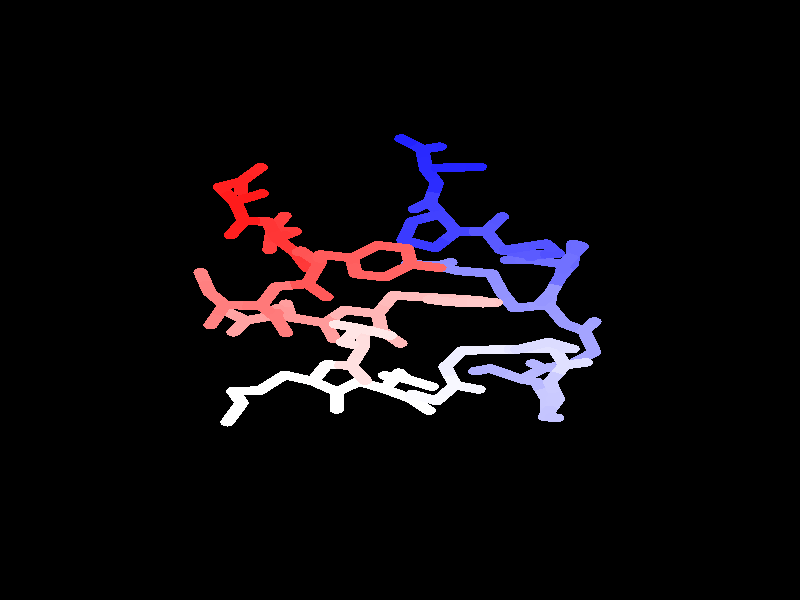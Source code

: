 // 
// Molecular graphics export from VMD 1.9.3
// http://www.ks.uiuc.edu/Research/vmd/
// Requires POV-Ray 3.5 or later
// 
// POV 3.x input script : vmdscene4.pov 
// try povray +W669 +H834 -Ivmdscene4.pov -Ovmdscene4.pov.tga +P +X +A +FT +C
#if (version < 3.5) 
#error "VMD POV3DisplayDevice has been compiled for POV-Ray 3.5 or above.\nPlease upgrade POV-Ray or recompile VMD."
#end 
#declare VMD_clip_on=array[3] {0, 0, 0};
#declare VMD_clip=array[3];
#declare VMD_scaledclip=array[3];
#declare VMD_line_width=0.0020;
#macro VMDC ( C1 )
  texture { pigment { rgbt C1 }}
#end
#macro VMD_point (P1, R1, C1)
  #local T = texture { finish { ambient 1.0 diffuse 0.0 phong 0.0 specular 0.0 } pigment { C1 } }
  #if(VMD_clip_on[2])
  intersection {
    sphere {P1, R1 texture {T} #if(VMD_clip_on[1]) clipped_by {VMD_clip[1]} #end no_shadow}
    VMD_clip[2]
  }
  #else
  sphere {P1, R1 texture {T} #if(VMD_clip_on[1]) clipped_by {VMD_clip[1]} #end no_shadow}
  #end
#end
#macro VMD_line (P1, P2, C1)
  #local T = texture { finish { ambient 1.0 diffuse 0.0 phong 0.0 specular 0.0 } pigment { C1 } }
  #if(VMD_clip_on[2])
  intersection {
    cylinder {P1, P2, VMD_line_width texture {T} #if(VMD_clip_on[1]) clipped_by {VMD_clip[1]} #end no_shadow}
    VMD_clip[2]
  }
  #else
  cylinder {P1, P2, VMD_line_width texture {T} #if(VMD_clip_on[1]) clipped_by {VMD_clip[1]} #end no_shadow}
  #end
#end
#macro VMD_sphere (P1, R1, C1)
  #local T = texture { pigment { C1 } }
  #if(VMD_clip_on[2])
  intersection {
    sphere {P1, R1 texture {T} #if(VMD_clip_on[1]) clipped_by {VMD_clip[1]} #end no_shadow}
    VMD_clip[2]
  }
  #else
  sphere {P1, R1 texture {T} #if(VMD_clip_on[1]) clipped_by {VMD_clip[1]} #end no_shadow}
  #end
#end
#macro VMD_cylinder (P1, P2, R1, C1, O1)
  #local T = texture { pigment { C1 } }
  #if(VMD_clip_on[2])
  intersection {
    cylinder {P1, P2, R1 #if(O1) open #end texture {T} #if(VMD_clip_on[1]) clipped_by {VMD_clip[1]} #end no_shadow}
    VMD_clip[2]
  }
  #else
  cylinder {P1, P2, R1 #if(O1) open #end texture {T} #if(VMD_clip_on[1]) clipped_by {VMD_clip[1]} #end no_shadow}
  #end
#end
#macro VMD_cone (P1, P2, R1, C1)
  #local T = texture { pigment { C1 } }
  #if(VMD_clip_on[2])
  intersection {
    cone {P1, R1, P2, VMD_line_width texture {T} #if(VMD_clip_on[1]) clipped_by {VMD_clip[1]} #end no_shadow}
    VMD_clip[2]
  }
  #else
  cone {P1, R1, P2, VMD_line_width texture {T} #if(VMD_clip_on[1]) clipped_by {VMD_clip[1]} #end no_shadow}
  #end
#end
#macro VMD_triangle (P1, P2, P3, N1, N2, N3, C1)
  #local T = texture { pigment { C1 } }
  smooth_triangle {P1, N1, P2, N2, P3, N3 texture {T} #if(VMD_clip_on[1]) clipped_by {VMD_clip[1]} #end no_shadow}
#end
#macro VMD_tricolor (P1, P2, P3, N1, N2, N3, C1, C2, C3)
  #local NX = P2-P1;
  #local NY = P3-P1;
  #local NZ = vcross(NX, NY);
  #local T = texture { pigment {
    average pigment_map {
      [1 gradient x color_map {[0 rgb 0] [1 C2*3]}]
      [1 gradient y color_map {[0 rgb 0] [1 C3*3]}]
      [1 gradient z color_map {[0 rgb 0] [1 C1*3]}]
    }
    matrix <1.01,0,1,0,1.01,1,0,0,1,-.002,-.002,-1>
    matrix <NX.x,NX.y,NX.z,NY.x,NY.y,NY.z,NZ.x,NZ.y,NZ.z,P1.x,P1.y,P1.z>
  } }
  smooth_triangle {P1, N1, P2, N2, P3, N3 texture {T} #if(VMD_clip_on[1]) clipped_by {VMD_clip[1]} #end no_shadow}
#end
camera {
  orthographic
  location <0.0000, 0.0000, -2.0000>
  look_at <-0.0000, -0.0000, 2.0000>
  up <0.0000, 3.0000, 0.0000>
  right <2.4065, 0.0000, 0.0000>
}
light_source { 
  <-0.1000, 0.1000, -1.0000> 
  color rgb<1.000, 1.000, 1.000> 
  parallel 
  point_at <0.0, 0.0, 0.0> 
}
light_source { 
  <1.0000, 2.0000, -0.5000> 
  color rgb<1.000, 1.000, 1.000> 
  parallel 
  point_at <0.0, 0.0, 0.0> 
}
background {
  color rgb<0.000, 0.000, 0.000>
}
fog {
  distance 3.1250 
  fog_type 1 
  color rgb<0.000, 0.000, 0.000> 
} 
#default { texture {
 finish { ambient 0.000 diffuse 0.650 phong 0.1 phong_size 40.000 specular 0.500 }
} }
#declare VMD_line_width=0.0020;
// MoleculeID: 0 ReprID: 0 Beginning CPK
// MoleculeID: 0 ReprID: 0 Beginning VDW
VMD_sphere(<-0.4152,0.5325,-0.1356>,0.0215,rgbt<1.000,0.100,0.100,0.000>)
VMD_sphere(<-0.4966,0.4923,-0.0810>,0.0215,rgbt<1.000,0.106,0.106,0.000>)
VMD_sphere(<-0.4695,0.3963,-0.0350>,0.0215,rgbt<1.000,0.112,0.112,0.000>)
VMD_sphere(<-0.5093,0.3242,-0.0639>,0.0215,rgbt<1.000,0.120,0.120,0.000>)
VMD_sphere(<-0.5419,0.5660,-0.0119>,0.0215,rgbt<1.000,0.125,0.125,0.000>)
VMD_sphere(<-0.4787,0.5909,0.0735>,0.0215,rgbt<1.000,0.131,0.131,0.000>)
VMD_sphere(<-0.4783,0.5414,0.1450>,0.0215,rgbt<1.000,0.139,0.139,0.000>)
VMD_sphere(<-0.4186,0.6635,0.0678>,0.0215,rgbt<1.000,0.145,0.145,0.000>)
VMD_sphere(<-0.3989,0.3925,0.0295>,0.0215,rgbt<1.000,0.206,0.206,0.000>)
VMD_sphere(<-0.3693,0.3072,0.0838>,0.0215,rgbt<1.000,0.211,0.211,0.000>)
VMD_sphere(<-0.3108,0.2323,0.0273>,0.0215,rgbt<1.000,0.217,0.217,0.000>)
VMD_sphere(<-0.2792,0.1607,0.0679>,0.0215,rgbt<1.000,0.225,0.225,0.000>)
VMD_sphere(<-0.3162,0.3429,0.1741>,0.0215,rgbt<1.000,0.231,0.231,0.000>)
VMD_sphere(<-0.3840,0.3485,0.2609>,0.0215,rgbt<1.000,0.237,0.237,0.000>)
VMD_sphere(<-0.3474,0.4210,0.3342>,0.0215,rgbt<1.000,0.245,0.245,0.000>)
VMD_sphere(<-0.3928,0.2502,0.3086>,0.0215,rgbt<1.000,0.251,0.251,0.000>)
VMD_sphere(<-0.2981,0.2465,-0.0665>,0.0215,rgbt<1.000,0.331,0.331,0.000>)
VMD_sphere(<-0.2418,0.1845,-0.1295>,0.0215,rgbt<1.000,0.337,0.337,0.000>)
VMD_sphere(<-0.2786,0.0809,-0.1322>,0.0215,rgbt<1.000,0.342,0.342,0.000>)
VMD_sphere(<-0.2213,0.0145,-0.1400>,0.0215,rgbt<1.000,0.350,0.350,0.000>)
VMD_sphere(<-0.2389,0.2278,-0.2306>,0.0215,rgbt<1.000,0.356,0.356,0.000>)
VMD_sphere(<-0.1450,0.2100,-0.2816>,0.0215,rgbt<1.000,0.364,0.364,0.000>)
VMD_sphere(<-0.0685,0.2739,-0.2672>,0.0215,rgbt<1.000,0.370,0.370,0.000>)
VMD_sphere(<-0.1330,0.1302,-0.3418>,0.0215,rgbt<1.000,0.376,0.376,0.000>)
VMD_sphere(<0.0206,0.2577,-0.3112>,0.0215,rgbt<1.000,0.383,0.383,0.000>)
VMD_sphere(<-0.0445,0.1144,-0.3872>,0.0215,rgbt<1.000,0.389,0.389,0.000>)
VMD_sphere(<0.0327,0.1778,-0.3715>,0.0215,rgbt<1.000,0.395,0.395,0.000>)
VMD_sphere(<0.1186,0.1610,-0.4140>,0.0215,rgbt<1.000,0.403,0.403,0.000>)
VMD_sphere(<-0.3732,0.0666,-0.1213>,0.0215,rgbt<1.000,0.470,0.470,0.000>)
VMD_sphere(<-0.4171,-0.0287,-0.1148>,0.0215,rgbt<1.000,0.475,0.475,0.000>)
VMD_sphere(<-0.3736,-0.0846,-0.0312>,0.0215,rgbt<1.000,0.481,0.481,0.000>)
VMD_sphere(<-0.3423,-0.1652,-0.0456>,0.0215,rgbt<1.000,0.489,0.489,0.000>)
VMD_sphere(<-0.5275,-0.0245,-0.1066>,0.0215,rgbt<1.000,0.495,0.495,0.000>)
VMD_sphere(<-0.5729,0.0377,-0.1862>,0.0215,rgbt<1.000,0.501,0.501,0.000>)
VMD_sphere(<-0.5699,-0.1260,-0.1117>,0.0215,rgbt<1.000,0.509,0.509,0.000>)
VMD_sphere(<-0.6000,0.1384,-0.1518>,0.0215,rgbt<1.000,0.514,0.514,0.000>)
VMD_sphere(<-0.3689,-0.0415,0.0542>,0.0215,rgbt<1.000,0.595,0.595,0.000>)
VMD_sphere(<-0.3305,-0.0868,0.1405>,0.0215,rgbt<1.000,0.600,0.600,0.000>)
VMD_sphere(<-0.2251,-0.1151,0.1271>,0.0215,rgbt<1.000,0.606,0.606,0.000>)
VMD_sphere(<-0.1977,-0.1957,0.1497>,0.0215,rgbt<1.000,0.614,0.614,0.000>)
VMD_sphere(<-0.3433,-0.0188,0.2265>,0.0215,rgbt<1.000,0.620,0.620,0.000>)
VMD_sphere(<-0.3591,-0.0722,0.3211>,0.0215,rgbt<1.000,0.628,0.628,0.000>)
VMD_sphere(<-0.4635,-0.1025,0.3333>,0.0215,rgbt<1.000,0.634,0.634,0.000>)
VMD_sphere(<-0.5010,-0.1614,0.2809>,0.0215,rgbt<1.000,0.640,0.640,0.000>)
VMD_sphere(<-0.5148,-0.0621,0.4016>,0.0215,rgbt<1.000,0.647,0.647,0.000>)
VMD_sphere(<-0.1672,-0.0503,0.0865>,0.0215,rgbt<1.000,0.706,0.706,0.000>)
VMD_sphere(<-0.0667,-0.0689,0.0627>,0.0215,rgbt<1.000,0.712,0.712,0.000>)
VMD_sphere(<-0.0554,-0.1523,-0.0080>,0.0215,rgbt<1.000,0.720,0.720,0.000>)
VMD_sphere(<0.0014,-0.2172,0.0099>,0.0215,rgbt<1.000,0.726,0.726,0.000>)
VMD_sphere(<-0.0204,0.0229,0.0247>,0.0215,rgbt<1.000,0.733,0.733,0.000>)
VMD_sphere(<0.0831,0.0135,-0.0018>,0.0215,rgbt<1.000,0.739,0.739,0.000>)
VMD_sphere(<0.1569,0.0071,0.0604>,0.0215,rgbt<1.000,0.745,0.745,0.000>)
VMD_sphere(<0.1254,0.0052,-0.0970>,0.0215,rgbt<1.000,0.753,0.753,0.000>)
VMD_sphere(<0.2416,-0.0019,0.0105>,0.0215,rgbt<1.000,0.759,0.759,0.000>)
VMD_sphere(<0.2265,-0.0036,-0.0867>,0.0215,rgbt<1.000,0.767,0.767,0.000>)
VMD_sphere(<0.0888,0.0020,-0.1909>,0.0215,rgbt<1.000,0.773,0.773,0.000>)
VMD_sphere(<0.2886,-0.0128,-0.1648>,0.0215,rgbt<1.000,0.778,0.778,0.000>)
VMD_sphere(<0.1502,-0.0101,-0.2699>,0.0215,rgbt<1.000,0.786,0.786,0.000>)
VMD_sphere(<0.2497,-0.0161,-0.2574>,0.0215,rgbt<1.000,0.792,0.792,0.000>)
VMD_sphere(<-0.1109,-0.1536,-0.0863>,0.0215,rgbt<1.000,0.864,0.864,0.000>)
VMD_sphere(<-0.1119,-0.2349,-0.1525>,0.0215,rgbt<1.000,0.872,0.872,0.000>)
VMD_sphere(<-0.1471,-0.3274,-0.1046>,0.0215,rgbt<1.000,0.878,0.878,0.000>)
VMD_sphere(<-0.1049,-0.4026,-0.1218>,0.0215,rgbt<1.000,0.884,0.884,0.000>)
VMD_sphere(<-0.1717,-0.2116,-0.2419>,0.0215,rgbt<1.000,0.892,0.892,0.000>)
VMD_sphere(<-0.1248,-0.1404,-0.3117>,0.0215,rgbt<1.000,0.898,0.898,0.000>)
VMD_sphere(<-0.1931,-0.1217,-0.3952>,0.0215,rgbt<1.000,0.904,0.904,0.000>)
VMD_sphere(<-0.0301,-0.1776,-0.3531>,0.0215,rgbt<1.000,0.911,0.911,0.000>)
VMD_sphere(<-0.2210,-0.3229,-0.0433>,0.0215,rgbt<1.000,0.990,0.990,0.000>)
VMD_sphere(<-0.2622,-0.4059,0.0066>,0.0215,rgbt<1.000,0.997,0.997,0.000>)
VMD_sphere(<-0.1886,-0.4596,0.0672>,0.0215,rgbt<1.000,1.000,1.000,0.000>)
VMD_sphere(<-0.1904,-0.5474,0.0690>,0.0215,rgbt<1.000,1.000,1.000,0.000>)
VMD_sphere(<-0.3470,-0.3746,0.0698>,0.0215,rgbt<1.000,1.000,1.000,0.000>)
VMD_sphere(<-0.4223,-0.4531,0.0879>,0.0215,rgbt<1.000,1.000,1.000,0.000>)
VMD_sphere(<-0.5016,-0.4556,0.0115>,0.0215,rgbt<1.000,1.000,1.000,0.000>)
VMD_sphere(<-0.4765,-0.5142,-0.0781>,0.0215,rgbt<1.000,1.000,1.000,0.000>)
VMD_sphere(<-0.5194,-0.6111,-0.0751>,0.0215,rgbt<1.000,1.000,1.000,0.000>)
VMD_sphere(<-0.1244,-0.4069,0.1144>,0.0215,rgbt<1.000,1.000,1.000,0.000>)
VMD_sphere(<-0.0450,-0.4455,0.1712>,0.0215,rgbt<1.000,1.000,1.000,0.000>)
VMD_sphere(<0.0333,-0.4933,0.1091>,0.0215,rgbt<1.000,1.000,1.000,0.000>)
VMD_sphere(<0.0870,-0.5532,0.1445>,0.0215,rgbt<1.000,1.000,1.000,0.000>)
VMD_sphere(<-0.0035,-0.3636,0.2322>,0.0215,rgbt<1.000,1.000,1.000,0.000>)
VMD_sphere(<0.0177,-0.3945,0.3352>,0.0215,rgbt<1.000,1.000,1.000,0.000>)
VMD_sphere(<0.0964,-0.4332,0.3523>,0.0215,rgbt<1.000,1.000,1.000,0.000>)
VMD_sphere(<-0.0456,-0.3774,0.3960>,0.0215,rgbt<1.000,1.000,1.000,0.000>)
VMD_sphere(<0.0376,-0.4700,0.0160>,0.0215,rgbt<0.986,0.986,1.000,0.000>)
VMD_sphere(<0.1100,-0.5047,-0.0517>,0.0215,rgbt<0.980,0.980,1.000,0.000>)
VMD_sphere(<0.1655,-0.4257,-0.1043>,0.0215,rgbt<0.972,0.972,1.000,0.000>)
VMD_sphere(<0.2364,-0.4470,-0.1522>,0.0215,rgbt<0.966,0.966,1.000,0.000>)
VMD_sphere(<0.1365,-0.3347,-0.0955>,0.0215,rgbt<0.939,0.939,1.000,0.000>)
VMD_sphere(<0.1861,-0.2533,-0.1386>,0.0215,rgbt<0.933,0.933,1.000,0.000>)
VMD_sphere(<0.2910,-0.2477,-0.1059>,0.0215,rgbt<0.927,0.927,1.000,0.000>)
VMD_sphere(<0.3082,-0.2472,-0.0191>,0.0215,rgbt<0.919,0.919,1.000,0.000>)
VMD_sphere(<0.3622,-0.2455,-0.1712>,0.0215,rgbt<0.894,0.894,1.000,0.000>)
VMD_sphere(<0.4638,-0.2427,-0.1452>,0.0215,rgbt<0.886,0.886,1.000,0.000>)
VMD_sphere(<0.4960,-0.3254,-0.0804>,0.0215,rgbt<0.880,0.880,1.000,0.000>)
VMD_sphere(<0.5593,-0.3123,-0.0208>,0.0215,rgbt<0.874,0.874,1.000,0.000>)
VMD_sphere(<0.5194,-0.2448,-0.2400>,0.0215,rgbt<0.866,0.866,1.000,0.000>)
VMD_sphere(<0.4468,-0.2106,-0.3143>,0.0215,rgbt<0.861,0.861,1.000,0.000>)
VMD_sphere(<0.3520,-0.2477,-0.2748>,0.0215,rgbt<0.853,0.853,1.000,0.000>)
VMD_sphere(<0.4510,-0.4096,-0.0887>,0.0215,rgbt<0.800,0.800,1.000,0.000>)
VMD_sphere(<0.4750,-0.4963,-0.0341>,0.0215,rgbt<0.794,0.794,1.000,0.000>)
VMD_sphere(<0.4413,-0.4941,0.0706>,0.0215,rgbt<0.788,0.788,1.000,0.000>)
VMD_sphere(<0.4446,-0.5674,0.1189>,0.0215,rgbt<0.780,0.780,1.000,0.000>)
VMD_sphere(<0.4353,-0.5845,-0.0864>,0.0215,rgbt<0.774,0.774,1.000,0.000>)
VMD_sphere(<0.4733,-0.5891,-0.1803>,0.0215,rgbt<0.767,0.767,1.000,0.000>)
VMD_sphere(<0.4110,-0.4105,0.1064>,0.0215,rgbt<0.728,0.728,1.000,0.000>)
VMD_sphere(<0.3663,-0.3962,0.2007>,0.0215,rgbt<0.722,0.722,1.000,0.000>)
VMD_sphere(<0.4306,-0.3418,0.2715>,0.0215,rgbt<0.714,0.714,1.000,0.000>)
VMD_sphere(<0.3989,-0.3173,0.3497>,0.0215,rgbt<0.708,0.708,1.000,0.000>)
VMD_sphere(<0.2707,-0.3424,0.1913>,0.0215,rgbt<0.702,0.702,1.000,0.000>)
VMD_sphere(<0.2263,-0.3557,0.1016>,0.0215,rgbt<0.694,0.694,1.000,0.000>)
VMD_sphere(<0.5193,-0.3180,0.2438>,0.0215,rgbt<0.655,0.655,1.000,0.000>)
VMD_sphere(<0.5844,-0.2601,0.3025>,0.0215,rgbt<0.649,0.649,1.000,0.000>)
VMD_sphere(<0.5543,-0.1549,0.3128>,0.0215,rgbt<0.642,0.642,1.000,0.000>)
VMD_sphere(<0.5848,-0.1079,0.3806>,0.0215,rgbt<0.636,0.636,1.000,0.000>)
VMD_sphere(<0.4939,-0.1181,0.2478>,0.0215,rgbt<0.608,0.608,1.000,0.000>)
VMD_sphere(<0.4472,-0.0242,0.2557>,0.0215,rgbt<0.602,0.602,1.000,0.000>)
VMD_sphere(<0.4523,0.0305,0.1602>,0.0215,rgbt<0.597,0.597,1.000,0.000>)
VMD_sphere(<0.4251,-0.0105,0.0870>,0.0215,rgbt<0.589,0.589,1.000,0.000>)
VMD_sphere(<0.3433,-0.0402,0.2901>,0.0215,rgbt<0.583,0.583,1.000,0.000>)
VMD_sphere(<0.3056,0.0396,0.3558>,0.0215,rgbt<0.577,0.577,1.000,0.000>)
VMD_sphere(<0.2760,0.1321,0.3037>,0.0215,rgbt<0.569,0.569,1.000,0.000>)
VMD_sphere(<0.1715,0.1464,0.3021>,0.0215,rgbt<0.563,0.563,1.000,0.000>)
VMD_sphere(<0.1162,0.1714,0.3754>,0.0215,rgbt<0.556,0.556,1.000,0.000>)
VMD_sphere(<0.1516,0.1883,0.4607>,0.0215,rgbt<0.550,0.550,1.000,0.000>)
VMD_sphere(<0.0234,0.1798,0.3641>,0.0215,rgbt<0.544,0.544,1.000,0.000>)
VMD_sphere(<0.4843,0.1217,0.1584>,0.0215,rgbt<0.450,0.450,1.000,0.000>)
VMD_sphere(<0.4927,0.1779,0.0701>,0.0215,rgbt<0.444,0.444,1.000,0.000>)
VMD_sphere(<0.3950,0.2016,0.0240>,0.0215,rgbt<0.438,0.438,1.000,0.000>)
VMD_sphere(<0.3218,0.2001,0.0734>,0.0215,rgbt<0.430,0.430,1.000,0.000>)
VMD_sphere(<0.5467,0.2690,0.0994>,0.0215,rgbt<0.425,0.425,1.000,0.000>)
VMD_sphere(<0.5217,0.2809,0.2049>,0.0215,rgbt<0.419,0.419,1.000,0.000>)
VMD_sphere(<0.5178,0.1775,0.2398>,0.0215,rgbt<0.411,0.411,1.000,0.000>)
VMD_sphere(<0.3927,0.2260,-0.0694>,0.0215,rgbt<0.358,0.358,1.000,0.000>)
VMD_sphere(<0.3046,0.2490,-0.1211>,0.0215,rgbt<0.352,0.352,1.000,0.000>)
VMD_sphere(<0.2600,0.3432,-0.0849>,0.0215,rgbt<0.344,0.344,1.000,0.000>)
VMD_sphere(<0.3074,0.4174,-0.0881>,0.0215,rgbt<0.339,0.339,1.000,0.000>)
VMD_sphere(<0.3332,0.2552,-0.2269>,0.0215,rgbt<0.333,0.333,1.000,0.000>)
VMD_sphere(<0.4391,0.2819,-0.2236>,0.0215,rgbt<0.325,0.325,1.000,0.000>)
VMD_sphere(<0.4746,0.2313,-0.1336>,0.0215,rgbt<0.319,0.319,1.000,0.000>)
VMD_sphere(<0.1696,0.3429,-0.0511>,0.0215,rgbt<0.266,0.266,1.000,0.000>)
VMD_sphere(<0.1218,0.4297,-0.0183>,0.0215,rgbt<0.260,0.260,1.000,0.000>)
VMD_sphere(<0.0895,0.4906,-0.1039>,0.0215,rgbt<0.252,0.252,1.000,0.000>)
VMD_sphere(<0.0444,0.4543,-0.1703>,0.0215,rgbt<0.247,0.247,1.000,0.000>)
VMD_sphere(<0.0374,0.3940,0.0419>,0.0215,rgbt<0.239,0.239,1.000,0.000>)
VMD_sphere(<0.0105,0.2991,-0.0052>,0.0215,rgbt<0.233,0.233,1.000,0.000>)
VMD_sphere(<0.1058,0.2609,-0.0432>,0.0215,rgbt<0.227,0.227,1.000,0.000>)
VMD_sphere(<0.1113,0.5835,-0.1015>,0.0215,rgbt<0.174,0.174,1.000,0.000>)
VMD_sphere(<0.0781,0.6562,-0.1700>,0.0215,rgbt<0.166,0.166,1.000,0.000>)
VMD_sphere(<0.0673,0.7526,-0.1200>,0.0215,rgbt<0.161,0.161,1.000,0.000>)
VMD_sphere(<0.1194,0.7665,-0.0480>,0.0215,rgbt<0.155,0.155,1.000,0.000>)
VMD_sphere(<0.1435,0.6623,-0.2578>,0.0215,rgbt<0.147,0.147,1.000,0.000>)
VMD_sphere(<0.2401,0.6655,-0.2297>,0.0215,rgbt<0.141,0.141,1.000,0.000>)
VMD_sphere(<0.0044,0.8071,-0.1516>,0.0215,rgbt<0.133,0.133,1.000,0.000>)
VMD_cylinder(<-0.415164,0.53254,-0.135556>,<-0.455897,0.512415,-0.108299>0.0215,rgbt<1.000,0.100,0.100,0.000>,1)
VMD_cylinder(<-0.49663,0.49229,-0.0810419>,<-0.483089,0.444314,-0.0580419>0.0215,rgbt<1.000,0.106,0.106,0.000>,1)
VMD_cylinder(<-0.49663,0.49229,-0.0810419>,<-0.455897,0.512415,-0.108299>0.0215,rgbt<1.000,0.106,0.106,0.000>,1)
VMD_cylinder(<-0.49663,0.49229,-0.0810419>,<-0.519262,0.529126,-0.0464947>0.0215,rgbt<1.000,0.106,0.106,0.000>,1)
VMD_cylinder(<-0.469548,0.396337,-0.0350419>,<-0.483089,0.444314,-0.0580419>0.0215,rgbt<1.000,0.112,0.112,0.000>,1)
VMD_cylinder(<-0.469548,0.396337,-0.0350419>,<-0.43421,0.394427,-0.00277135>0.0215,rgbt<1.000,0.112,0.112,0.000>,1)
VMD_cylinder(<-0.469548,0.396337,-0.0350419>,<-0.489448,0.360273,-0.0494548>0.0215,rgbt<1.000,0.112,0.112,0.000>,1)
VMD_cylinder(<-0.509349,0.324209,-0.0638678>,<-0.489448,0.360273,-0.0494548>0.0215,rgbt<1.000,0.120,0.120,0.000>,1)
VMD_cylinder(<-0.541893,0.565962,-0.0119476>,<-0.519262,0.529126,-0.0464947>0.0215,rgbt<1.000,0.125,0.125,0.000>,1)
VMD_cylinder(<-0.541893,0.565962,-0.0119476>,<-0.51029,0.578418,0.0307541>0.0215,rgbt<1.000,0.125,0.125,0.000>,1)
VMD_cylinder(<-0.478687,0.590874,0.0734557>,<-0.51029,0.578418,0.0307541>0.0215,rgbt<1.000,0.131,0.131,0.000>,1)
VMD_cylinder(<-0.478687,0.590874,0.0734557>,<-0.448657,0.627182,0.0706519>0.0215,rgbt<1.000,0.131,0.131,0.000>,1)
VMD_cylinder(<-0.478687,0.590874,0.0734557>,<-0.478474,0.566114,0.109207>0.0215,rgbt<1.000,0.131,0.131,0.000>,1)
VMD_cylinder(<-0.478262,0.541354,0.144958>,<-0.478474,0.566114,0.109207>0.0215,rgbt<1.000,0.139,0.139,0.000>,1)
VMD_cylinder(<-0.418628,0.66349,0.0678482>,<-0.448657,0.627182,0.0706519>0.0215,rgbt<1.000,0.145,0.145,0.000>,1)
VMD_cylinder(<-0.398872,0.392517,0.0294992>,<-0.384078,0.349852,0.0566349>0.0215,rgbt<1.000,0.206,0.206,0.000>,1)
VMD_cylinder(<-0.398872,0.392517,0.0294992>,<-0.43421,0.394427,-0.00277135>0.0215,rgbt<1.000,0.206,0.206,0.000>,1)
VMD_cylinder(<-0.369285,0.307186,0.0837705>,<-0.384078,0.349852,0.0566349>0.0215,rgbt<1.000,0.211,0.211,0.000>,1)
VMD_cylinder(<-0.369285,0.307186,0.0837705>,<-0.342734,0.325037,0.128925>0.0215,rgbt<1.000,0.211,0.211,0.000>,1)
VMD_cylinder(<-0.369285,0.307186,0.0837705>,<-0.340052,0.269725,0.0555533>0.0215,rgbt<1.000,0.211,0.211,0.000>,1)
VMD_cylinder(<-0.310819,0.232263,0.027336>,<-0.340052,0.269725,0.0555533>0.0215,rgbt<1.000,0.217,0.217,0.000>,1)
VMD_cylinder(<-0.310819,0.232263,0.027336>,<-0.295034,0.196499,0.0476371>0.0215,rgbt<1.000,0.217,0.217,0.000>,1)
VMD_cylinder(<-0.310819,0.232263,0.027336>,<-0.304461,0.239382,-0.0195755>0.0215,rgbt<1.000,0.217,0.217,0.000>,1)
VMD_cylinder(<-0.279249,0.160734,0.0679382>,<-0.295034,0.196499,0.0476371>0.0215,rgbt<1.000,0.225,0.225,0.000>,1)
VMD_cylinder(<-0.316182,0.342887,0.174079>,<-0.342734,0.325037,0.128925>0.0215,rgbt<1.000,0.231,0.231,0.000>,1)
VMD_cylinder(<-0.316182,0.342887,0.174079>,<-0.350089,0.345687,0.217493>0.0215,rgbt<1.000,0.231,0.231,0.000>,1)
VMD_cylinder(<-0.383996,0.348487,0.260907>,<-0.388414,0.299333,0.284735>0.0215,rgbt<1.000,0.237,0.237,0.000>,1)
VMD_cylinder(<-0.383996,0.348487,0.260907>,<-0.365721,0.384765,0.297572>0.0215,rgbt<1.000,0.237,0.237,0.000>,1)
VMD_cylinder(<-0.383996,0.348487,0.260907>,<-0.350089,0.345687,0.217493>0.0215,rgbt<1.000,0.237,0.237,0.000>,1)
VMD_cylinder(<-0.347446,0.421043,0.334236>,<-0.365721,0.384765,0.297572>0.0215,rgbt<1.000,0.245,0.245,0.000>,1)
VMD_cylinder(<-0.392832,0.250178,0.308562>,<-0.388414,0.299333,0.284735>0.0215,rgbt<1.000,0.251,0.251,0.000>,1)
VMD_cylinder(<-0.298103,0.246501,-0.066487>,<-0.304461,0.239382,-0.0195755>0.0215,rgbt<1.000,0.331,0.331,0.000>,1)
VMD_cylinder(<-0.298103,0.246501,-0.066487>,<-0.269939,0.215507,-0.0979944>0.0215,rgbt<1.000,0.331,0.331,0.000>,1)
VMD_cylinder(<-0.241775,0.184513,-0.129502>,<-0.260209,0.1327,-0.130843>0.0215,rgbt<1.000,0.337,0.337,0.000>,1)
VMD_cylinder(<-0.241775,0.184513,-0.129502>,<-0.269939,0.215507,-0.0979944>0.0215,rgbt<1.000,0.337,0.337,0.000>,1)
VMD_cylinder(<-0.241775,0.184513,-0.129502>,<-0.240333,0.206163,-0.180045>0.0215,rgbt<1.000,0.337,0.337,0.000>,1)
VMD_cylinder(<-0.278644,0.0808878,-0.132183>,<-0.325929,0.0737535,-0.126761>0.0215,rgbt<1.000,0.342,0.342,0.000>,1)
VMD_cylinder(<-0.278644,0.0808878,-0.132183>,<-0.260209,0.1327,-0.130843>0.0215,rgbt<1.000,0.342,0.342,0.000>,1)
VMD_cylinder(<-0.278644,0.0808878,-0.132183>,<-0.249964,0.047698,-0.136085>0.0215,rgbt<1.000,0.342,0.342,0.000>,1)
VMD_cylinder(<-0.221285,0.0145081,-0.139986>,<-0.249964,0.047698,-0.136085>0.0215,rgbt<1.000,0.350,0.350,0.000>,1)
VMD_cylinder(<-0.238892,0.227813,-0.230589>,<-0.240333,0.206163,-0.180045>0.0215,rgbt<1.000,0.356,0.356,0.000>,1)
VMD_cylinder(<-0.238892,0.227813,-0.230589>,<-0.191952,0.218914,-0.256103>0.0215,rgbt<1.000,0.356,0.356,0.000>,1)
VMD_cylinder(<-0.145011,0.210016,-0.281618>,<-0.191952,0.218914,-0.256103>0.0215,rgbt<1.000,0.364,0.364,0.000>,1)
VMD_cylinder(<-0.145011,0.210016,-0.281618>,<-0.106731,0.241954,-0.274424>0.0215,rgbt<1.000,0.364,0.364,0.000>,1)
VMD_cylinder(<-0.145011,0.210016,-0.281618>,<-0.139028,0.170086,-0.311722>0.0215,rgbt<1.000,0.364,0.364,0.000>,1)
VMD_cylinder(<-0.0684504,0.273892,-0.26723>,<-0.106731,0.241954,-0.274424>0.0215,rgbt<1.000,0.370,0.370,0.000>,1)
VMD_cylinder(<-0.0684504,0.273892,-0.26723>,<-0.023925,0.265818,-0.289193>0.0215,rgbt<1.000,0.370,0.370,0.000>,1)
VMD_cylinder(<-0.133045,0.130156,-0.341826>,<-0.088751,0.122253,-0.364518>0.0215,rgbt<1.000,0.376,0.376,0.000>,1)
VMD_cylinder(<-0.133045,0.130156,-0.341826>,<-0.139028,0.170086,-0.311722>0.0215,rgbt<1.000,0.376,0.376,0.000>,1)
VMD_cylinder(<0.0206005,0.257744,-0.311156>,<0.0266645,0.217767,-0.341311>0.0215,rgbt<1.000,0.383,0.383,0.000>,1)
VMD_cylinder(<0.0206005,0.257744,-0.311156>,<-0.023925,0.265818,-0.289193>0.0215,rgbt<1.000,0.383,0.383,0.000>,1)
VMD_cylinder(<-0.0444567,0.11435,-0.387211>,<-0.00586404,0.14607,-0.379338>0.0215,rgbt<1.000,0.389,0.389,0.000>,1)
VMD_cylinder(<-0.0444567,0.11435,-0.387211>,<-0.088751,0.122253,-0.364518>0.0215,rgbt<1.000,0.389,0.389,0.000>,1)
VMD_cylinder(<0.0327286,0.177789,-0.371466>,<0.0266645,0.217767,-0.341311>0.0215,rgbt<1.000,0.395,0.395,0.000>,1)
VMD_cylinder(<0.0327286,0.177789,-0.371466>,<-0.00586404,0.14607,-0.379338>0.0215,rgbt<1.000,0.395,0.395,0.000>,1)
VMD_cylinder(<0.0327286,0.177789,-0.371466>,<0.0756432,0.169419,-0.392709>0.0215,rgbt<1.000,0.395,0.395,0.000>,1)
VMD_cylinder(<0.118558,0.161049,-0.413953>,<0.0756432,0.169419,-0.392709>0.0215,rgbt<1.000,0.403,0.403,0.000>,1)
VMD_cylinder(<-0.373213,0.0666192,-0.121339>,<-0.395133,0.0189599,-0.118066>0.0215,rgbt<1.000,0.470,0.470,0.000>,1)
VMD_cylinder(<-0.373213,0.0666192,-0.121339>,<-0.325929,0.0737535,-0.126761>0.0215,rgbt<1.000,0.470,0.470,0.000>,1)
VMD_cylinder(<-0.417053,-0.0286994,-0.114792>,<-0.395337,-0.0566618,-0.0730062>0.0215,rgbt<1.000,0.475,0.475,0.000>,1)
VMD_cylinder(<-0.417053,-0.0286994,-0.114792>,<-0.395133,0.0189599,-0.118066>0.0215,rgbt<1.000,0.475,0.475,0.000>,1)
VMD_cylinder(<-0.417053,-0.0286994,-0.114792>,<-0.472297,-0.0265915,-0.11068>0.0215,rgbt<1.000,0.475,0.475,0.000>,1)
VMD_cylinder(<-0.37362,-0.0846242,-0.03122>,<-0.371279,-0.0630768,0.0114986>0.0215,rgbt<1.000,0.481,0.481,0.000>,1)
VMD_cylinder(<-0.37362,-0.0846242,-0.03122>,<-0.35796,-0.124923,-0.0384033>0.0215,rgbt<1.000,0.481,0.481,0.000>,1)
VMD_cylinder(<-0.37362,-0.0846242,-0.03122>,<-0.395337,-0.0566618,-0.0730062>0.0215,rgbt<1.000,0.481,0.481,0.000>,1)
VMD_cylinder(<-0.342299,-0.165223,-0.0455865>,<-0.35796,-0.124923,-0.0384033>0.0215,rgbt<1.000,0.489,0.489,0.000>,1)
VMD_cylinder(<-0.52754,-0.0244837,-0.106568>,<-0.548713,-0.0752646,-0.109157>0.0215,rgbt<1.000,0.495,0.495,0.000>,1)
VMD_cylinder(<-0.52754,-0.0244837,-0.106568>,<-0.472297,-0.0265915,-0.11068>0.0215,rgbt<1.000,0.495,0.495,0.000>,1)
VMD_cylinder(<-0.52754,-0.0244837,-0.106568>,<-0.55024,0.00662713,-0.146408>0.0215,rgbt<1.000,0.495,0.495,0.000>,1)
VMD_cylinder(<-0.57294,0.0377379,-0.186247>,<-0.55024,0.00662713,-0.146408>0.0215,rgbt<1.000,0.501,0.501,0.000>,1)
VMD_cylinder(<-0.57294,0.0377379,-0.186247>,<-0.586458,0.0880614,-0.169002>0.0215,rgbt<1.000,0.501,0.501,0.000>,1)
VMD_cylinder(<-0.569885,-0.126046,-0.111746>,<-0.548713,-0.0752646,-0.109157>0.0215,rgbt<1.000,0.509,0.509,0.000>,1)
VMD_cylinder(<-0.599976,0.138385,-0.151757>,<-0.586458,0.0880614,-0.169002>0.0215,rgbt<1.000,0.514,0.514,0.000>,1)
VMD_cylinder(<-0.368937,-0.0415293,0.0542172>,<-0.349722,-0.0641713,0.0973522>0.0215,rgbt<1.000,0.595,0.595,0.000>,1)
VMD_cylinder(<-0.368937,-0.0415293,0.0542172>,<-0.371279,-0.0630768,0.0114986>0.0215,rgbt<1.000,0.595,0.595,0.000>,1)
VMD_cylinder(<-0.330507,-0.0868134,0.140487>,<-0.349722,-0.0641713,0.0973522>0.0215,rgbt<1.000,0.600,0.600,0.000>,1)
VMD_cylinder(<-0.330507,-0.0868134,0.140487>,<-0.336909,-0.0527825,0.18347>0.0215,rgbt<1.000,0.600,0.600,0.000>,1)
VMD_cylinder(<-0.330507,-0.0868134,0.140487>,<-0.277803,-0.100972,0.133807>0.0215,rgbt<1.000,0.600,0.600,0.000>,1)
VMD_cylinder(<-0.225098,-0.11513,0.127127>,<-0.211421,-0.155417,0.138426>0.0215,rgbt<1.000,0.606,0.606,0.000>,1)
VMD_cylinder(<-0.225098,-0.11513,0.127127>,<-0.277803,-0.100972,0.133807>0.0215,rgbt<1.000,0.606,0.606,0.000>,1)
VMD_cylinder(<-0.225098,-0.11513,0.127127>,<-0.196142,-0.0827269,0.10683>0.0215,rgbt<1.000,0.606,0.606,0.000>,1)
VMD_cylinder(<-0.197743,-0.195704,0.149725>,<-0.211421,-0.155417,0.138426>0.0215,rgbt<1.000,0.614,0.614,0.000>,1)
VMD_cylinder(<-0.343312,-0.0187516,0.226453>,<-0.351189,-0.0454925,0.273793>0.0215,rgbt<1.000,0.620,0.620,0.000>,1)
VMD_cylinder(<-0.343312,-0.0187516,0.226453>,<-0.336909,-0.0527825,0.18347>0.0215,rgbt<1.000,0.620,0.620,0.000>,1)
VMD_cylinder(<-0.359066,-0.0722334,0.321132>,<-0.41127,-0.0873433,0.327226>0.0215,rgbt<1.000,0.628,0.628,0.000>,1)
VMD_cylinder(<-0.359066,-0.0722334,0.321132>,<-0.351189,-0.0454925,0.273793>0.0215,rgbt<1.000,0.628,0.628,0.000>,1)
VMD_cylinder(<-0.463474,-0.102453,0.33332>,<-0.482261,-0.131934,0.307094>0.0215,rgbt<1.000,0.634,0.634,0.000>,1)
VMD_cylinder(<-0.463474,-0.102453,0.33332>,<-0.489113,-0.0822969,0.367472>0.0215,rgbt<1.000,0.634,0.634,0.000>,1)
VMD_cylinder(<-0.463474,-0.102453,0.33332>,<-0.41127,-0.0873433,0.327226>0.0215,rgbt<1.000,0.634,0.634,0.000>,1)
VMD_cylinder(<-0.501049,-0.161415,0.280868>,<-0.482261,-0.131934,0.307094>0.0215,rgbt<1.000,0.640,0.640,0.000>,1)
VMD_cylinder(<-0.514752,-0.0621406,0.401624>,<-0.489113,-0.0822969,0.367472>0.0215,rgbt<1.000,0.647,0.647,0.000>,1)
VMD_cylinder(<-0.167186,-0.0503242,0.0865332>,<-0.116954,-0.0596186,0.0746005>0.0215,rgbt<1.000,0.706,0.706,0.000>,1)
VMD_cylinder(<-0.167186,-0.0503242,0.0865332>,<-0.196142,-0.0827269,0.10683>0.0215,rgbt<1.000,0.706,0.706,0.000>,1)
VMD_cylinder(<-0.0667213,-0.0689129,0.0626679>,<-0.116954,-0.0596186,0.0746005>0.0215,rgbt<1.000,0.712,0.712,0.000>,1)
VMD_cylinder(<-0.0667213,-0.0689129,0.0626679>,<-0.0610703,-0.110619,0.0273544>0.0215,rgbt<1.000,0.712,0.712,0.000>,1)
VMD_cylinder(<-0.0667213,-0.0689129,0.0626679>,<-0.0435814,-0.023004,0.0436619>0.0215,rgbt<1.000,0.712,0.712,0.000>,1)
VMD_cylinder(<-0.0554194,-0.152326,-0.00795908>,<-0.0610703,-0.110619,0.0273544>0.0215,rgbt<1.000,0.720,0.720,0.000>,1)
VMD_cylinder(<-0.0554194,-0.152326,-0.00795908>,<-0.0831687,-0.152941,-0.0471275>0.0215,rgbt<1.000,0.720,0.720,0.000>,1)
VMD_cylinder(<-0.0554194,-0.152326,-0.00795908>,<-0.027016,-0.184764,0.000945676>0.0215,rgbt<1.000,0.720,0.720,0.000>,1)
VMD_cylinder(<0.00138731,-0.217201,0.00985044>,<-0.027016,-0.184764,0.000945676>0.0215,rgbt<1.000,0.726,0.726,0.000>,1)
VMD_cylinder(<-0.0204415,0.0229049,0.0246559>,<0.0313103,0.0182268,0.0114377>0.0215,rgbt<1.000,0.733,0.733,0.000>,1)
VMD_cylinder(<-0.0204415,0.0229049,0.0246559>,<-0.0435814,-0.023004,0.0436619>0.0215,rgbt<1.000,0.733,0.733,0.000>,1)
VMD_cylinder(<0.0830621,0.0135488,-0.00178044>,<0.0313103,0.0182268,0.0114377>0.0215,rgbt<1.000,0.739,0.739,0.000>,1)
VMD_cylinder(<0.0830621,0.0135488,-0.00178044>,<0.119963,0.0103114,0.0293133>0.0215,rgbt<1.000,0.739,0.739,0.000>,1)
VMD_cylinder(<0.0830621,0.0135488,-0.00178044>,<0.104256,0.00936923,-0.0494068>0.0215,rgbt<1.000,0.739,0.739,0.000>,1)
VMD_cylinder(<0.156865,0.00707395,0.060407>,<0.199245,0.00256263,0.0354639>0.0215,rgbt<1.000,0.745,0.745,0.000>,1)
VMD_cylinder(<0.156865,0.00707395,0.060407>,<0.119963,0.0103114,0.0293133>0.0215,rgbt<1.000,0.745,0.745,0.000>,1)
VMD_cylinder(<0.12545,0.00518968,-0.0970331>,<0.104256,0.00936923,-0.0494068>0.0215,rgbt<1.000,0.753,0.753,0.000>,1)
VMD_cylinder(<0.12545,0.00518968,-0.0970331>,<0.107133,0.0036085,-0.143981>0.0215,rgbt<1.000,0.753,0.753,0.000>,1)
VMD_cylinder(<0.12545,0.00518968,-0.0970331>,<0.175991,0.000807682,-0.091856>0.0215,rgbt<1.000,0.753,0.753,0.000>,1)
VMD_cylinder(<0.241626,-0.00194869,0.0105208>,<0.199245,0.00256263,0.0354639>0.0215,rgbt<1.000,0.759,0.759,0.000>,1)
VMD_cylinder(<0.241626,-0.00194869,0.0105208>,<0.23408,-0.0027615,-0.0380791>0.0215,rgbt<1.000,0.759,0.759,0.000>,1)
VMD_cylinder(<0.226533,-0.00357432,-0.086679>,<0.23408,-0.0027615,-0.0380791>0.0215,rgbt<1.000,0.767,0.767,0.000>,1)
VMD_cylinder(<0.226533,-0.00357432,-0.086679>,<0.257562,-0.00817819,-0.125764>0.0215,rgbt<1.000,0.767,0.767,0.000>,1)
VMD_cylinder(<0.226533,-0.00357432,-0.086679>,<0.175991,0.000807682,-0.091856>0.0215,rgbt<1.000,0.767,0.767,0.000>,1)
VMD_cylinder(<0.0888159,0.00202734,-0.190929>,<0.107133,0.0036085,-0.143981>0.0215,rgbt<1.000,0.773,0.773,0.000>,1)
VMD_cylinder(<0.0888159,0.00202734,-0.190929>,<0.119501,-0.00402391,-0.230406>0.0215,rgbt<1.000,0.773,0.773,0.000>,1)
VMD_cylinder(<0.288591,-0.0127821,-0.164848>,<0.257562,-0.00817819,-0.125764>0.0215,rgbt<1.000,0.778,0.778,0.000>,1)
VMD_cylinder(<0.288591,-0.0127821,-0.164848>,<0.269161,-0.014454,-0.211104>0.0215,rgbt<1.000,0.778,0.778,0.000>,1)
VMD_cylinder(<0.150186,-0.0100752,-0.269884>,<0.119501,-0.00402391,-0.230406>0.0215,rgbt<1.000,0.786,0.786,0.000>,1)
VMD_cylinder(<0.150186,-0.0100752,-0.269884>,<0.199958,-0.0131005,-0.263622>0.0215,rgbt<1.000,0.786,0.786,0.000>,1)
VMD_cylinder(<0.24973,-0.0161259,-0.257359>,<0.199958,-0.0131005,-0.263622>0.0215,rgbt<1.000,0.792,0.792,0.000>,1)
VMD_cylinder(<0.24973,-0.0161259,-0.257359>,<0.269161,-0.014454,-0.211104>0.0215,rgbt<1.000,0.792,0.792,0.000>,1)
VMD_cylinder(<-0.110918,-0.153556,-0.0862959>,<-0.0831687,-0.152941,-0.0471275>0.0215,rgbt<1.000,0.864,0.864,0.000>,1)
VMD_cylinder(<-0.110918,-0.153556,-0.0862959>,<-0.111412,-0.194227,-0.11939>0.0215,rgbt<1.000,0.864,0.864,0.000>,1)
VMD_cylinder(<-0.111907,-0.234898,-0.152485>,<-0.111412,-0.194227,-0.11939>0.0215,rgbt<1.000,0.872,0.872,0.000>,1)
VMD_cylinder(<-0.111907,-0.234898,-0.152485>,<-0.129512,-0.281141,-0.128548>0.0215,rgbt<1.000,0.872,0.872,0.000>,1)
VMD_cylinder(<-0.111907,-0.234898,-0.152485>,<-0.141818,-0.223273,-0.19717>0.0215,rgbt<1.000,0.872,0.872,0.000>,1)
VMD_cylinder(<-0.147117,-0.327383,-0.104612>,<-0.126002,-0.364978,-0.11321>0.0215,rgbt<1.000,0.878,0.878,0.000>,1)
VMD_cylinder(<-0.147117,-0.327383,-0.104612>,<-0.129512,-0.281141,-0.128548>0.0215,rgbt<1.000,0.878,0.878,0.000>,1)
VMD_cylinder(<-0.147117,-0.327383,-0.104612>,<-0.18405,-0.325146,-0.0739556>0.0215,rgbt<1.000,0.878,0.878,0.000>,1)
VMD_cylinder(<-0.104887,-0.402573,-0.121808>,<-0.126002,-0.364978,-0.11321>0.0215,rgbt<1.000,0.884,0.884,0.000>,1)
VMD_cylinder(<-0.17173,-0.211648,-0.241855>,<-0.141818,-0.223273,-0.19717>0.0215,rgbt<1.000,0.892,0.892,0.000>,1)
VMD_cylinder(<-0.17173,-0.211648,-0.241855>,<-0.148242,-0.176013,-0.276802>0.0215,rgbt<1.000,0.892,0.892,0.000>,1)
VMD_cylinder(<-0.124753,-0.140377,-0.311749>,<-0.077422,-0.158966,-0.332403>0.0215,rgbt<1.000,0.898,0.898,0.000>,1)
VMD_cylinder(<-0.124753,-0.140377,-0.311749>,<-0.148242,-0.176013,-0.276802>0.0215,rgbt<1.000,0.898,0.898,0.000>,1)
VMD_cylinder(<-0.124753,-0.140377,-0.311749>,<-0.158925,-0.131063,-0.353483>0.0215,rgbt<1.000,0.898,0.898,0.000>,1)
VMD_cylinder(<-0.193098,-0.121749,-0.395218>,<-0.158925,-0.131063,-0.353483>0.0215,rgbt<1.000,0.904,0.904,0.000>,1)
VMD_cylinder(<-0.030091,-0.177555,-0.353058>,<-0.077422,-0.158966,-0.332403>0.0215,rgbt<1.000,0.911,0.911,0.000>,1)
VMD_cylinder(<-0.220982,-0.322908,-0.0432992>,<-0.241605,-0.364428,-0.0183528>0.0215,rgbt<1.000,0.990,0.990,0.000>,1)
VMD_cylinder(<-0.220982,-0.322908,-0.0432992>,<-0.18405,-0.325146,-0.0739556>0.0215,rgbt<1.000,0.990,0.990,0.000>,1)
VMD_cylinder(<-0.262229,-0.405948,0.00659362>,<-0.225422,-0.432793,0.036906>0.0215,rgbt<1.000,0.997,0.997,0.000>,1)
VMD_cylinder(<-0.262229,-0.405948,0.00659362>,<-0.304617,-0.390265,0.0382197>0.0215,rgbt<1.000,0.997,0.997,0.000>,1)
VMD_cylinder(<-0.262229,-0.405948,0.00659362>,<-0.241605,-0.364428,-0.0183528>0.0215,rgbt<1.000,0.997,0.997,0.000>,1)
VMD_cylinder(<-0.188616,-0.459638,0.0672184>,<-0.189522,-0.503503,0.0681155>0.0215,rgbt<1.000,1.000,1.000,0.000>,1)
VMD_cylinder(<-0.188616,-0.459638,0.0672184>,<-0.156503,-0.433274,0.0908127>0.0215,rgbt<1.000,1.000,1.000,0.000>,1)
VMD_cylinder(<-0.188616,-0.459638,0.0672184>,<-0.225422,-0.432793,0.036906>0.0215,rgbt<1.000,1.000,1.000,0.000>,1)
VMD_cylinder(<-0.190427,-0.547367,0.0690126>,<-0.189522,-0.503503,0.0681155>0.0215,rgbt<1.000,1.000,1.000,0.000>,1)
VMD_cylinder(<-0.347005,-0.374583,0.0698458>,<-0.384635,-0.413833,0.0788931>0.0215,rgbt<1.000,1.000,1.000,0.000>,1)
VMD_cylinder(<-0.347005,-0.374583,0.0698458>,<-0.304617,-0.390265,0.0382197>0.0215,rgbt<1.000,1.000,1.000,0.000>,1)
VMD_cylinder(<-0.422264,-0.453083,0.0879405>,<-0.461909,-0.454357,0.0497312>0.0215,rgbt<1.000,1.000,1.000,0.000>,1)
VMD_cylinder(<-0.422264,-0.453083,0.0879405>,<-0.384635,-0.413833,0.0788931>0.0215,rgbt<1.000,1.000,1.000,0.000>,1)
VMD_cylinder(<-0.501553,-0.455631,0.011522>,<-0.489025,-0.484927,-0.0332863>0.0215,rgbt<1.000,1.000,1.000,0.000>,1)
VMD_cylinder(<-0.501553,-0.455631,0.011522>,<-0.461909,-0.454357,0.0497312>0.0215,rgbt<1.000,1.000,1.000,0.000>,1)
VMD_cylinder(<-0.476497,-0.514223,-0.0780946>,<-0.49797,-0.562659,-0.0765904>0.0215,rgbt<1.000,1.000,1.000,0.000>,1)
VMD_cylinder(<-0.476497,-0.514223,-0.0780946>,<-0.489025,-0.484927,-0.0332863>0.0215,rgbt<1.000,1.000,1.000,0.000>,1)
VMD_cylinder(<-0.519443,-0.611096,-0.0750861>,<-0.49797,-0.562659,-0.0765904>0.0215,rgbt<1.000,1.000,1.000,0.000>,1)
VMD_cylinder(<-0.12439,-0.40691,0.114407>,<-0.156503,-0.433274,0.0908127>0.0215,rgbt<1.000,1.000,1.000,0.000>,1)
VMD_cylinder(<-0.12439,-0.40691,0.114407>,<-0.0846917,-0.42622,0.142781>0.0215,rgbt<1.000,1.000,1.000,0.000>,1)
VMD_cylinder(<-0.0449933,-0.445529,0.171155>,<-0.00583871,-0.469414,0.140144>0.0215,rgbt<1.000,1.000,1.000,0.000>,1)
VMD_cylinder(<-0.0449933,-0.445529,0.171155>,<-0.0242306,-0.404586,0.201659>0.0215,rgbt<1.000,1.000,1.000,0.000>,1)
VMD_cylinder(<-0.0449933,-0.445529,0.171155>,<-0.0846917,-0.42622,0.142781>0.0215,rgbt<1.000,1.000,1.000,0.000>,1)
VMD_cylinder(<0.0333159,-0.493299,0.109132>,<0.0601395,-0.523251,0.126807>0.0215,rgbt<1.000,1.000,1.000,0.000>,1)
VMD_cylinder(<0.0333159,-0.493299,0.109132>,<-0.00583871,-0.469414,0.140144>0.0215,rgbt<1.000,1.000,1.000,0.000>,1)
VMD_cylinder(<0.0333159,-0.493299,0.109132>,<0.035433,-0.481662,0.062551>0.0215,rgbt<1.000,1.000,1.000,0.000>,1)
VMD_cylinder(<0.0869631,-0.553203,0.144483>,<0.0601395,-0.523251,0.126807>0.0215,rgbt<1.000,1.000,1.000,0.000>,1)
VMD_cylinder(<-0.00346797,-0.363642,0.232163>,<0.00712905,-0.379063,0.283669>0.0215,rgbt<1.000,1.000,1.000,0.000>,1)
VMD_cylinder(<-0.00346797,-0.363642,0.232163>,<-0.0242306,-0.404586,0.201659>0.0215,rgbt<1.000,1.000,1.000,0.000>,1)
VMD_cylinder(<0.0177261,-0.394484,0.335175>,<-0.0139493,-0.385956,0.3656>0.0215,rgbt<1.000,1.000,1.000,0.000>,1)
VMD_cylinder(<0.0177261,-0.394484,0.335175>,<0.00712905,-0.379063,0.283669>0.0215,rgbt<1.000,1.000,1.000,0.000>,1)
VMD_cylinder(<0.0177261,-0.394484,0.335175>,<0.0570486,-0.413858,0.343761>0.0215,rgbt<1.000,1.000,1.000,0.000>,1)
VMD_cylinder(<0.096371,-0.433232,0.352347>,<0.0570486,-0.413858,0.343761>0.0215,rgbt<1.000,1.000,1.000,0.000>,1)
VMD_cylinder(<-0.0456247,-0.377428,0.396025>,<-0.0139493,-0.385956,0.3656>0.0215,rgbt<1.000,1.000,1.000,0.000>,1)
VMD_cylinder(<0.0375501,-0.470026,0.01597>,<0.035433,-0.481662,0.062551>0.0215,rgbt<0.986,0.986,1.000,0.000>,1)
VMD_cylinder(<0.0375501,-0.470026,0.01597>,<0.073776,-0.487343,-0.0178563>0.0215,rgbt<0.986,0.986,1.000,0.000>,1)
VMD_cylinder(<0.110002,-0.504661,-0.0516826>,<0.137759,-0.465159,-0.077978>0.0215,rgbt<0.980,0.980,1.000,0.000>,1)
VMD_cylinder(<0.110002,-0.504661,-0.0516826>,<0.073776,-0.487343,-0.0178563>0.0215,rgbt<0.980,0.980,1.000,0.000>,1)
VMD_cylinder(<0.165517,-0.425658,-0.104273>,<0.137759,-0.465159,-0.077978>0.0215,rgbt<0.972,0.972,1.000,0.000>,1)
VMD_cylinder(<0.165517,-0.425658,-0.104273>,<0.200938,-0.436347,-0.12822>0.0215,rgbt<0.972,0.972,1.000,0.000>,1)
VMD_cylinder(<0.165517,-0.425658,-0.104273>,<0.151013,-0.380161,-0.0998776>0.0215,rgbt<0.972,0.972,1.000,0.000>,1)
VMD_cylinder(<0.236359,-0.447037,-0.152167>,<0.200938,-0.436347,-0.12822>0.0215,rgbt<0.966,0.966,1.000,0.000>,1)
VMD_cylinder(<0.136508,-0.334664,-0.0954819>,<0.151013,-0.380161,-0.0998776>0.0215,rgbt<0.939,0.939,1.000,0.000>,1)
VMD_cylinder(<0.136508,-0.334664,-0.0954819>,<0.161286,-0.294001,-0.117059>0.0215,rgbt<0.939,0.939,1.000,0.000>,1)
VMD_cylinder(<0.186063,-0.253339,-0.138635>,<0.161286,-0.294001,-0.117059>0.0215,rgbt<0.933,0.933,1.000,0.000>,1)
VMD_cylinder(<0.186063,-0.253339,-0.138635>,<0.23852,-0.250529,-0.122252>0.0215,rgbt<0.933,0.933,1.000,0.000>,1)
VMD_cylinder(<0.290977,-0.24772,-0.105868>,<0.23852,-0.250529,-0.122252>0.0215,rgbt<0.927,0.927,1.000,0.000>,1)
VMD_cylinder(<0.290977,-0.24772,-0.105868>,<0.299593,-0.247472,-0.0624591>0.0215,rgbt<0.927,0.927,1.000,0.000>,1)
VMD_cylinder(<0.290977,-0.24772,-0.105868>,<0.326598,-0.246633,-0.138529>0.0215,rgbt<0.927,0.927,1.000,0.000>,1)
VMD_cylinder(<0.308209,-0.247225,-0.0190501>,<0.299593,-0.247472,-0.0624591>0.0215,rgbt<0.919,0.919,1.000,0.000>,1)
VMD_cylinder(<0.362219,-0.245546,-0.17119>,<0.326598,-0.246633,-0.138529>0.0215,rgbt<0.894,0.894,1.000,0.000>,1)
VMD_cylinder(<0.362219,-0.245546,-0.17119>,<0.357088,-0.246612,-0.222999>0.0215,rgbt<0.894,0.894,1.000,0.000>,1)
VMD_cylinder(<0.362219,-0.245546,-0.17119>,<0.413018,-0.244123,-0.158207>0.0215,rgbt<0.894,0.894,1.000,0.000>,1)
VMD_cylinder(<0.463816,-0.2427,-0.145225>,<0.479923,-0.28403,-0.112807>0.0215,rgbt<0.886,0.886,1.000,0.000>,1)
VMD_cylinder(<0.463816,-0.2427,-0.145225>,<0.491597,-0.243729,-0.192603>0.0215,rgbt<0.886,0.886,1.000,0.000>,1)
VMD_cylinder(<0.463816,-0.2427,-0.145225>,<0.413018,-0.244123,-0.158207>0.0215,rgbt<0.886,0.886,1.000,0.000>,1)
VMD_cylinder(<0.49603,-0.32536,-0.080388>,<0.473523,-0.367474,-0.0845414>0.0215,rgbt<0.880,0.880,1.000,0.000>,1)
VMD_cylinder(<0.49603,-0.32536,-0.080388>,<0.527686,-0.318838,-0.0505978>0.0215,rgbt<0.880,0.880,1.000,0.000>,1)
VMD_cylinder(<0.49603,-0.32536,-0.080388>,<0.479923,-0.28403,-0.112807>0.0215,rgbt<0.880,0.880,1.000,0.000>,1)
VMD_cylinder(<0.559342,-0.312317,-0.0208075>,<0.527686,-0.318838,-0.0505978>0.0215,rgbt<0.874,0.874,1.000,0.000>,1)
VMD_cylinder(<0.519378,-0.244757,-0.23998>,<0.491597,-0.243729,-0.192603>0.0215,rgbt<0.866,0.866,1.000,0.000>,1)
VMD_cylinder(<0.519378,-0.244757,-0.23998>,<0.48311,-0.227701,-0.277124>0.0215,rgbt<0.866,0.866,1.000,0.000>,1)
VMD_cylinder(<0.446843,-0.210645,-0.314268>,<0.48311,-0.227701,-0.277124>0.0215,rgbt<0.861,0.861,1.000,0.000>,1)
VMD_cylinder(<0.446843,-0.210645,-0.314268>,<0.3994,-0.229161,-0.294538>0.0215,rgbt<0.861,0.861,1.000,0.000>,1)
VMD_cylinder(<0.351958,-0.247677,-0.274808>,<0.357088,-0.246612,-0.222999>0.0215,rgbt<0.853,0.853,1.000,0.000>,1)
VMD_cylinder(<0.351958,-0.247677,-0.274808>,<0.3994,-0.229161,-0.294538>0.0215,rgbt<0.853,0.853,1.000,0.000>,1)
VMD_cylinder(<0.451017,-0.409588,-0.0886948>,<0.463013,-0.452965,-0.061415>0.0215,rgbt<0.800,0.800,1.000,0.000>,1)
VMD_cylinder(<0.451017,-0.409588,-0.0886948>,<0.473523,-0.367474,-0.0845414>0.0215,rgbt<0.800,0.800,1.000,0.000>,1)
VMD_cylinder(<0.475009,-0.496343,-0.0341352>,<0.458172,-0.49522,0.0182485>0.0215,rgbt<0.794,0.794,1.000,0.000>,1)
VMD_cylinder(<0.475009,-0.496343,-0.0341352>,<0.463013,-0.452965,-0.061415>0.0215,rgbt<0.794,0.794,1.000,0.000>,1)
VMD_cylinder(<0.475009,-0.496343,-0.0341352>,<0.455162,-0.540397,-0.0602777>0.0215,rgbt<0.794,0.794,1.000,0.000>,1)
VMD_cylinder(<0.441336,-0.494097,0.0706322>,<0.442958,-0.530743,0.0947809>0.0215,rgbt<0.788,0.788,1.000,0.000>,1)
VMD_cylinder(<0.441336,-0.494097,0.0706322>,<0.426176,-0.452298,0.0884981>0.0215,rgbt<0.788,0.788,1.000,0.000>,1)
VMD_cylinder(<0.441336,-0.494097,0.0706322>,<0.458172,-0.49522,0.0182485>0.0215,rgbt<0.788,0.788,1.000,0.000>,1)
VMD_cylinder(<0.44458,-0.567388,0.11893>,<0.442958,-0.530743,0.0947809>0.0215,rgbt<0.780,0.780,1.000,0.000>,1)
VMD_cylinder(<0.435316,-0.584452,-0.0864201>,<0.455162,-0.540397,-0.0602777>0.0215,rgbt<0.774,0.774,1.000,0.000>,1)
VMD_cylinder(<0.435316,-0.584452,-0.0864201>,<0.454318,-0.586788,-0.133354>0.0215,rgbt<0.774,0.774,1.000,0.000>,1)
VMD_cylinder(<0.47332,-0.589123,-0.180289>,<0.454318,-0.586788,-0.133354>0.0215,rgbt<0.767,0.767,1.000,0.000>,1)
VMD_cylinder(<0.411016,-0.410498,0.106364>,<0.388662,-0.403337,0.153527>0.0215,rgbt<0.728,0.728,1.000,0.000>,1)
VMD_cylinder(<0.411016,-0.410498,0.106364>,<0.426176,-0.452298,0.0884981>0.0215,rgbt<0.728,0.728,1.000,0.000>,1)
VMD_cylinder(<0.366307,-0.396175,0.20069>,<0.398444,-0.368997,0.236081>0.0215,rgbt<0.722,0.722,1.000,0.000>,1)
VMD_cylinder(<0.366307,-0.396175,0.20069>,<0.388662,-0.403337,0.153527>0.0215,rgbt<0.722,0.722,1.000,0.000>,1)
VMD_cylinder(<0.366307,-0.396175,0.20069>,<0.318497,-0.369277,0.195982>0.0215,rgbt<0.722,0.722,1.000,0.000>,1)
VMD_cylinder(<0.430581,-0.341819,0.271471>,<0.414763,-0.329551,0.310566>0.0215,rgbt<0.714,0.714,1.000,0.000>,1)
VMD_cylinder(<0.430581,-0.341819,0.271471>,<0.398444,-0.368997,0.236081>0.0215,rgbt<0.714,0.714,1.000,0.000>,1)
VMD_cylinder(<0.430581,-0.341819,0.271471>,<0.474952,-0.329889,0.25762>0.0215,rgbt<0.714,0.714,1.000,0.000>,1)
VMD_cylinder(<0.398945,-0.317283,0.34966>,<0.414763,-0.329551,0.310566>0.0215,rgbt<0.708,0.708,1.000,0.000>,1)
VMD_cylinder(<0.270687,-0.342379,0.191274>,<0.248511,-0.349053,0.146417>0.0215,rgbt<0.702,0.702,1.000,0.000>,1)
VMD_cylinder(<0.270687,-0.342379,0.191274>,<0.318497,-0.369277,0.195982>0.0215,rgbt<0.702,0.702,1.000,0.000>,1)
VMD_cylinder(<0.226335,-0.355727,0.101559>,<0.248511,-0.349053,0.146417>0.0215,rgbt<0.694,0.694,1.000,0.000>,1)
VMD_cylinder(<0.519323,-0.317959,0.243769>,<0.551844,-0.289053,0.273131>0.0215,rgbt<0.655,0.655,1.000,0.000>,1)
VMD_cylinder(<0.519323,-0.317959,0.243769>,<0.474952,-0.329889,0.25762>0.0215,rgbt<0.655,0.655,1.000,0.000>,1)
VMD_cylinder(<0.584365,-0.260148,0.302493>,<0.551844,-0.289053,0.273131>0.0215,rgbt<0.649,0.649,1.000,0.000>,1)
VMD_cylinder(<0.584365,-0.260148,0.302493>,<0.569338,-0.20754,0.307653>0.0215,rgbt<0.649,0.649,1.000,0.000>,1)
VMD_cylinder(<0.55431,-0.154932,0.312814>,<0.569532,-0.1314,0.346693>0.0215,rgbt<0.642,0.642,1.000,0.000>,1)
VMD_cylinder(<0.55431,-0.154932,0.312814>,<0.569338,-0.20754,0.307653>0.0215,rgbt<0.642,0.642,1.000,0.000>,1)
VMD_cylinder(<0.55431,-0.154932,0.312814>,<0.52409,-0.136515,0.280303>0.0215,rgbt<0.642,0.642,1.000,0.000>,1)
VMD_cylinder(<0.584753,-0.107868,0.380572>,<0.569532,-0.1314,0.346693>0.0215,rgbt<0.636,0.636,1.000,0.000>,1)
VMD_cylinder(<0.49387,-0.118099,0.247793>,<0.52409,-0.136515,0.280303>0.0215,rgbt<0.608,0.608,1.000,0.000>,1)
VMD_cylinder(<0.49387,-0.118099,0.247793>,<0.470529,-0.0711342,0.251764>0.0215,rgbt<0.608,0.608,1.000,0.000>,1)
VMD_cylinder(<0.447188,-0.0241696,0.255735>,<0.395233,-0.0321677,0.27291>0.0215,rgbt<0.602,0.602,1.000,0.000>,1)
VMD_cylinder(<0.447188,-0.0241696,0.255735>,<0.449767,0.0031839,0.207972>0.0215,rgbt<0.602,0.602,1.000,0.000>,1)
VMD_cylinder(<0.447188,-0.0241696,0.255735>,<0.470529,-0.0711342,0.251764>0.0215,rgbt<0.602,0.602,1.000,0.000>,1)
VMD_cylinder(<0.452346,0.0305374,0.160209>,<0.449767,0.0031839,0.207972>0.0215,rgbt<0.597,0.597,1.000,0.000>,1)
VMD_cylinder(<0.452346,0.0305374,0.160209>,<0.468347,0.0761264,0.159323>0.0215,rgbt<0.597,0.597,1.000,0.000>,1)
VMD_cylinder(<0.452346,0.0305374,0.160209>,<0.438739,0.0100415,0.12362>0.0215,rgbt<0.597,0.597,1.000,0.000>,1)
VMD_cylinder(<0.425133,-0.0104545,0.0870301>,<0.438739,0.0100415,0.12362>0.0215,rgbt<0.589,0.589,1.000,0.000>,1)
VMD_cylinder(<0.343277,-0.0401658,0.290085>,<0.395233,-0.0321677,0.27291>0.0215,rgbt<0.583,0.583,1.000,0.000>,1)
VMD_cylinder(<0.343277,-0.0401658,0.290085>,<0.324458,-0.000288406,0.322941>0.0215,rgbt<0.583,0.583,1.000,0.000>,1)
VMD_cylinder(<0.30564,0.039589,0.355797>,<0.324458,-0.000288406,0.322941>0.0215,rgbt<0.577,0.577,1.000,0.000>,1)
VMD_cylinder(<0.30564,0.039589,0.355797>,<0.290813,0.0858549,0.329768>0.0215,rgbt<0.577,0.577,1.000,0.000>,1)
VMD_cylinder(<0.275987,0.132121,0.303739>,<0.223754,0.139285,0.302936>0.0215,rgbt<0.569,0.569,1.000,0.000>,1)
VMD_cylinder(<0.275987,0.132121,0.303739>,<0.290813,0.0858549,0.329768>0.0215,rgbt<0.569,0.569,1.000,0.000>,1)
VMD_cylinder(<0.171521,0.146449,0.302133>,<0.143855,0.158932,0.338754>0.0215,rgbt<0.563,0.563,1.000,0.000>,1)
VMD_cylinder(<0.171521,0.146449,0.302133>,<0.223754,0.139285,0.302936>0.0215,rgbt<0.563,0.563,1.000,0.000>,1)
VMD_cylinder(<0.116188,0.171416,0.375374>,<0.0698081,0.175603,0.369744>0.0215,rgbt<0.556,0.556,1.000,0.000>,1)
VMD_cylinder(<0.116188,0.171416,0.375374>,<0.133897,0.17984,0.418059>0.0215,rgbt<0.556,0.556,1.000,0.000>,1)
VMD_cylinder(<0.116188,0.171416,0.375374>,<0.143855,0.158932,0.338754>0.0215,rgbt<0.556,0.556,1.000,0.000>,1)
VMD_cylinder(<0.151607,0.188264,0.460744>,<0.133897,0.17984,0.418059>0.0215,rgbt<0.550,0.550,1.000,0.000>,1)
VMD_cylinder(<0.0234279,0.179791,0.364114>,<0.0698081,0.175603,0.369744>0.0215,rgbt<0.544,0.544,1.000,0.000>,1)
VMD_cylinder(<0.484348,0.121715,0.158436>,<0.468347,0.0761264,0.159323>0.0215,rgbt<0.450,0.450,1.000,0.000>,1)
VMD_cylinder(<0.484348,0.121715,0.158436>,<0.501088,0.149623,0.199111>0.0215,rgbt<0.450,0.450,1.000,0.000>,1)
VMD_cylinder(<0.484348,0.121715,0.158436>,<0.488538,0.149791,0.114248>0.0215,rgbt<0.450,0.450,1.000,0.000>,1)
VMD_cylinder(<0.492728,0.177866,0.0700593>,<0.488538,0.149791,0.114248>0.0215,rgbt<0.444,0.444,1.000,0.000>,1)
VMD_cylinder(<0.492728,0.177866,0.0700593>,<0.519728,0.223454,0.0847205>0.0215,rgbt<0.444,0.444,1.000,0.000>,1)
VMD_cylinder(<0.492728,0.177866,0.0700593>,<0.443845,0.189751,0.0470524>0.0215,rgbt<0.444,0.444,1.000,0.000>,1)
VMD_cylinder(<0.394962,0.201637,0.0240454>,<0.358373,0.200849,0.0487062>0.0215,rgbt<0.438,0.438,1.000,0.000>,1)
VMD_cylinder(<0.394962,0.201637,0.0240454>,<0.443845,0.189751,0.0470524>0.0215,rgbt<0.438,0.438,1.000,0.000>,1)
VMD_cylinder(<0.394962,0.201637,0.0240454>,<0.393839,0.213803,-0.0226585>0.0215,rgbt<0.438,0.438,1.000,0.000>,1)
VMD_cylinder(<0.321784,0.20006,0.073367>,<0.358373,0.200849,0.0487062>0.0215,rgbt<0.430,0.430,1.000,0.000>,1)
VMD_cylinder(<0.546727,0.269042,0.0993817>,<0.53421,0.274972,0.152159>0.0215,rgbt<0.425,0.425,1.000,0.000>,1)
VMD_cylinder(<0.546727,0.269042,0.0993817>,<0.519728,0.223454,0.0847205>0.0215,rgbt<0.425,0.425,1.000,0.000>,1)
VMD_cylinder(<0.521693,0.280903,0.204936>,<0.519761,0.229217,0.222361>0.0215,rgbt<0.419,0.419,1.000,0.000>,1)
VMD_cylinder(<0.521693,0.280903,0.204936>,<0.53421,0.274972,0.152159>0.0215,rgbt<0.419,0.419,1.000,0.000>,1)
VMD_cylinder(<0.517829,0.17753,0.239786>,<0.519761,0.229217,0.222361>0.0215,rgbt<0.411,0.411,1.000,0.000>,1)
VMD_cylinder(<0.517829,0.17753,0.239786>,<0.501088,0.149623,0.199111>0.0215,rgbt<0.411,0.411,1.000,0.000>,1)
VMD_cylinder(<0.392715,0.225968,-0.0693624>,<0.348662,0.23749,-0.0952364>0.0215,rgbt<0.358,0.358,1.000,0.000>,1)
VMD_cylinder(<0.392715,0.225968,-0.0693624>,<0.393839,0.213803,-0.0226585>0.0215,rgbt<0.358,0.358,1.000,0.000>,1)
VMD_cylinder(<0.392715,0.225968,-0.0693624>,<0.433683,0.22865,-0.101464>0.0215,rgbt<0.358,0.358,1.000,0.000>,1)
VMD_cylinder(<0.304608,0.249011,-0.12111>,<0.282313,0.296116,-0.103028>0.0215,rgbt<0.352,0.352,1.000,0.000>,1)
VMD_cylinder(<0.304608,0.249011,-0.12111>,<0.318906,0.252108,-0.173982>0.0215,rgbt<0.352,0.352,1.000,0.000>,1)
VMD_cylinder(<0.304608,0.249011,-0.12111>,<0.348662,0.23749,-0.0952364>0.0215,rgbt<0.352,0.352,1.000,0.000>,1)
VMD_cylinder(<0.260018,0.34322,-0.0849459>,<0.214822,0.343074,-0.0680006>0.0215,rgbt<0.344,0.344,1.000,0.000>,1)
VMD_cylinder(<0.260018,0.34322,-0.0849459>,<0.282313,0.296116,-0.103028>0.0215,rgbt<0.344,0.344,1.000,0.000>,1)
VMD_cylinder(<0.260018,0.34322,-0.0849459>,<0.283695,0.380314,-0.0865036>0.0215,rgbt<0.344,0.344,1.000,0.000>,1)
VMD_cylinder(<0.307373,0.417408,-0.0880613>,<0.283695,0.380314,-0.0865036>0.0215,rgbt<0.339,0.339,1.000,0.000>,1)
VMD_cylinder(<0.333203,0.255205,-0.226854>,<0.318906,0.252108,-0.173982>0.0215,rgbt<0.333,0.333,1.000,0.000>,1)
VMD_cylinder(<0.333203,0.255205,-0.226854>,<0.386157,0.268567,-0.22524>0.0215,rgbt<0.333,0.333,1.000,0.000>,1)
VMD_cylinder(<0.43911,0.281929,-0.223627>,<0.386157,0.268567,-0.22524>0.0215,rgbt<0.325,0.325,1.000,0.000>,1)
VMD_cylinder(<0.43911,0.281929,-0.223627>,<0.45688,0.256631,-0.178596>0.0215,rgbt<0.325,0.325,1.000,0.000>,1)
VMD_cylinder(<0.47465,0.231332,-0.133565>,<0.433683,0.22865,-0.101464>0.0215,rgbt<0.319,0.319,1.000,0.000>,1)
VMD_cylinder(<0.47465,0.231332,-0.133565>,<0.45688,0.256631,-0.178596>0.0215,rgbt<0.319,0.319,1.000,0.000>,1)
VMD_cylinder(<0.169625,0.342928,-0.0510552>,<0.214822,0.343074,-0.0680006>0.0215,rgbt<0.266,0.266,1.000,0.000>,1)
VMD_cylinder(<0.169625,0.342928,-0.0510552>,<0.137706,0.301912,-0.0471452>0.0215,rgbt<0.266,0.266,1.000,0.000>,1)
VMD_cylinder(<0.169625,0.342928,-0.0510552>,<0.145688,0.38631,-0.0346805>0.0215,rgbt<0.266,0.266,1.000,0.000>,1)
VMD_cylinder(<0.121751,0.429692,-0.0183058>,<0.0795945,0.411826,0.0117847>0.0215,rgbt<0.260,0.260,1.000,0.000>,1)
VMD_cylinder(<0.121751,0.429692,-0.0183058>,<0.105645,0.460128,-0.0611174>0.0215,rgbt<0.260,0.260,1.000,0.000>,1)
VMD_cylinder(<0.121751,0.429692,-0.0183058>,<0.145688,0.38631,-0.0346805>0.0215,rgbt<0.260,0.260,1.000,0.000>,1)
VMD_cylinder(<0.0895384,0.490564,-0.103929>,<0.105645,0.460128,-0.0611174>0.0215,rgbt<0.252,0.252,1.000,0.000>,1)
VMD_cylinder(<0.0895384,0.490564,-0.103929>,<0.100406,0.53705,-0.102734>0.0215,rgbt<0.252,0.252,1.000,0.000>,1)
VMD_cylinder(<0.0895384,0.490564,-0.103929>,<0.0669767,0.472433,-0.137131>0.0215,rgbt<0.252,0.252,1.000,0.000>,1)
VMD_cylinder(<0.044415,0.454301,-0.170333>,<0.0669767,0.472433,-0.137131>0.0215,rgbt<0.247,0.247,1.000,0.000>,1)
VMD_cylinder(<0.0374376,0.393959,0.0418752>,<0.0795945,0.411826,0.0117847>0.0215,rgbt<0.239,0.239,1.000,0.000>,1)
VMD_cylinder(<0.0374376,0.393959,0.0418752>,<0.023984,0.346505,0.0183129>0.0215,rgbt<0.239,0.239,1.000,0.000>,1)
VMD_cylinder(<0.0105304,0.299051,-0.00524947>,<0.023984,0.346505,0.0183129>0.0215,rgbt<0.233,0.233,1.000,0.000>,1)
VMD_cylinder(<0.0105304,0.299051,-0.00524947>,<0.0581588,0.279974,-0.0242423>0.0215,rgbt<0.233,0.233,1.000,0.000>,1)
VMD_cylinder(<0.105787,0.260896,-0.0432352>,<0.137706,0.301912,-0.0471452>0.0215,rgbt<0.227,0.227,1.000,0.000>,1)
VMD_cylinder(<0.105787,0.260896,-0.0432352>,<0.0581588,0.279974,-0.0242423>0.0215,rgbt<0.227,0.227,1.000,0.000>,1)
VMD_cylinder(<0.111273,0.583536,-0.101539>,<0.100406,0.53705,-0.102734>0.0215,rgbt<0.174,0.174,1.000,0.000>,1)
VMD_cylinder(<0.111273,0.583536,-0.101539>,<0.0946672,0.619843,-0.135757>0.0215,rgbt<0.174,0.174,1.000,0.000>,1)
VMD_cylinder(<0.0780609,0.65615,-0.169976>,<0.0946672,0.619843,-0.135757>0.0215,rgbt<0.166,0.166,1.000,0.000>,1)
VMD_cylinder(<0.0780609,0.65615,-0.169976>,<0.0726795,0.704397,-0.144995>0.0215,rgbt<0.166,0.166,1.000,0.000>,1)
VMD_cylinder(<0.0780609,0.65615,-0.169976>,<0.110791,0.659216,-0.213879>0.0215,rgbt<0.166,0.166,1.000,0.000>,1)
VMD_cylinder(<0.0672981,0.752643,-0.120014>,<0.0933579,0.759574,-0.0840309>0.0215,rgbt<0.161,0.161,1.000,0.000>,1)
VMD_cylinder(<0.0672981,0.752643,-0.120014>,<0.0358319,0.779861,-0.135804>0.0215,rgbt<0.161,0.161,1.000,0.000>,1)
VMD_cylinder(<0.0672981,0.752643,-0.120014>,<0.0726795,0.704397,-0.144995>0.0215,rgbt<0.161,0.161,1.000,0.000>,1)
VMD_cylinder(<0.119418,0.766505,-0.0480475>,<0.0933579,0.759574,-0.0840309>0.0215,rgbt<0.155,0.155,1.000,0.000>,1)
VMD_cylinder(<0.14352,0.662282,-0.257781>,<0.191819,0.663879,-0.243732>0.0215,rgbt<0.147,0.147,1.000,0.000>,1)
VMD_cylinder(<0.14352,0.662282,-0.257781>,<0.110791,0.659216,-0.213879>0.0215,rgbt<0.147,0.147,1.000,0.000>,1)
VMD_cylinder(<0.240119,0.665476,-0.229683>,<0.191819,0.663879,-0.243732>0.0215,rgbt<0.141,0.141,1.000,0.000>,1)
VMD_cylinder(<0.0043658,0.807079,-0.151594>,<0.0358319,0.779861,-0.135804>0.0215,rgbt<0.133,0.133,1.000,0.000>,1)
// End of POV-Ray 3.x generation 
